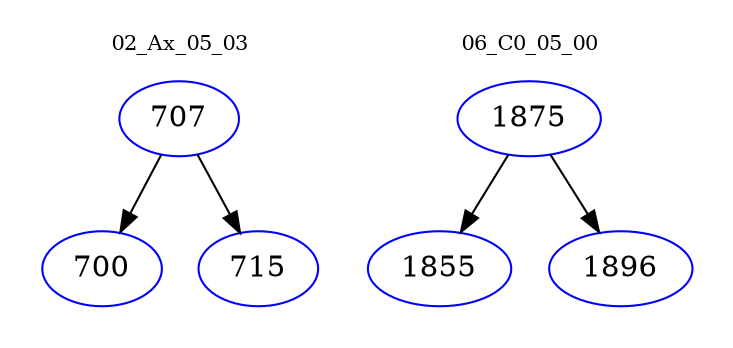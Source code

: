 digraph{
subgraph cluster_0 {
color = white
label = "02_Ax_05_03";
fontsize=10;
T0_707 [label="707", color="blue"]
T0_707 -> T0_700 [color="black"]
T0_700 [label="700", color="blue"]
T0_707 -> T0_715 [color="black"]
T0_715 [label="715", color="blue"]
}
subgraph cluster_1 {
color = white
label = "06_C0_05_00";
fontsize=10;
T1_1875 [label="1875", color="blue"]
T1_1875 -> T1_1855 [color="black"]
T1_1855 [label="1855", color="blue"]
T1_1875 -> T1_1896 [color="black"]
T1_1896 [label="1896", color="blue"]
}
}

